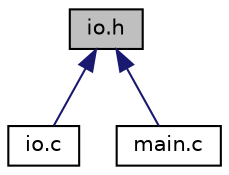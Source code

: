 digraph "io.h"
{
  edge [fontname="Helvetica",fontsize="10",labelfontname="Helvetica",labelfontsize="10"];
  node [fontname="Helvetica",fontsize="10",shape=record];
  Node7 [label="io.h",height=0.2,width=0.4,color="black", fillcolor="grey75", style="filled", fontcolor="black"];
  Node7 -> Node8 [dir="back",color="midnightblue",fontsize="10",style="solid",fontname="Helvetica"];
  Node8 [label="io.c",height=0.2,width=0.4,color="black", fillcolor="white", style="filled",URL="$io_8c.html"];
  Node7 -> Node9 [dir="back",color="midnightblue",fontsize="10",style="solid",fontname="Helvetica"];
  Node9 [label="main.c",height=0.2,width=0.4,color="black", fillcolor="white", style="filled",URL="$main_8c.html"];
}
